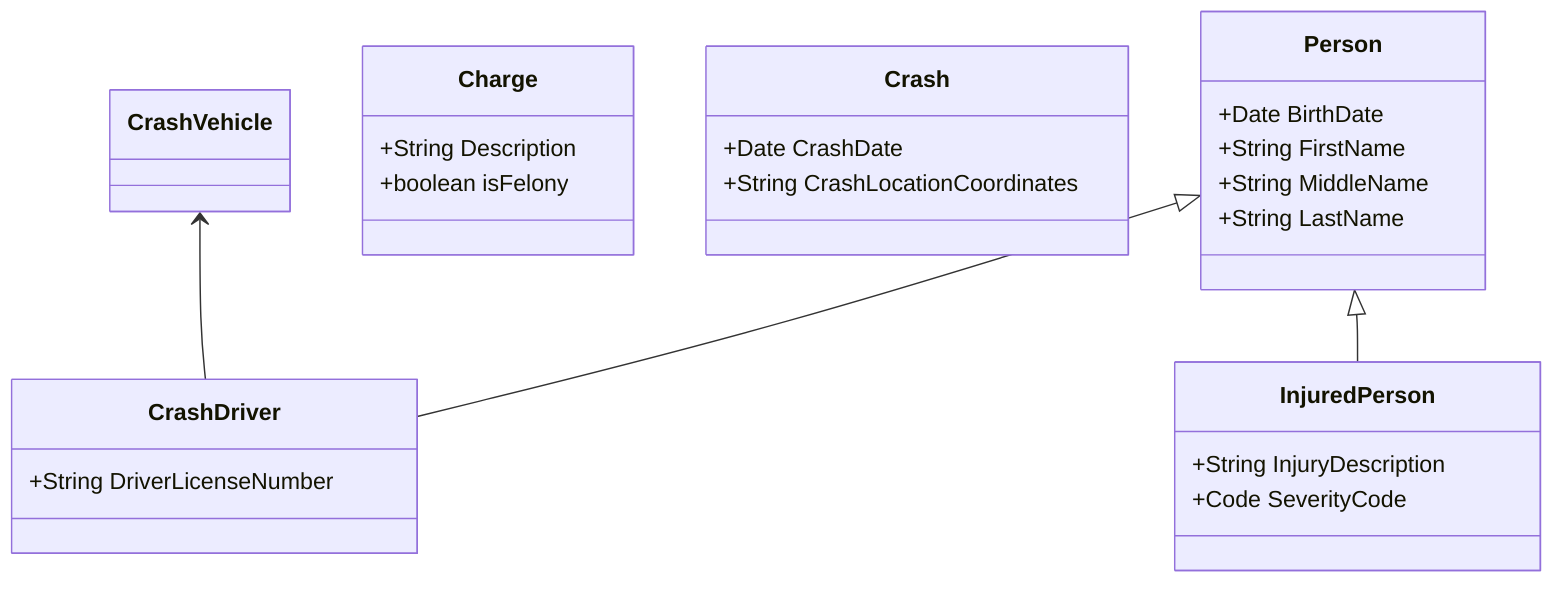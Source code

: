 classDiagram

	Person <|-- CrashDriver
	Person <|-- InjuredPerson
	
	class Person{
		+Date BirthDate
		+String FirstName
		+String MiddleName
		+String LastName
	}
	
	class CrashDriver{
		+String DriverLicenseNumber
	
	}

	class InjuredPerson{
		+String InjuryDescription
		+Code SeverityCode
	}

	class Charge{
		+String Description
		+boolean isFelony
	}

	class Crash{
		+Date CrashDate
		+String CrashLocationCoordinates
	}

	CrashVehicle <-- CrashDriver

	class CrashVehicle{
	}